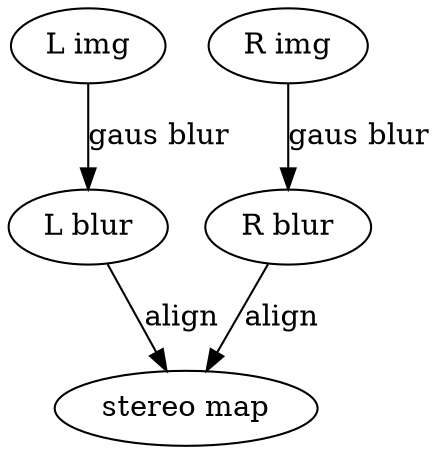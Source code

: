 digraph {
  A [label="L img"];
  B [label="R img"];
  C [label="L blur"];
  D [label="R blur"];
  E [label="stereo map"];
  A -> C [label="gaus blur"];
  B -> D [label="gaus blur"];
  {C, D} -> E [label="align"];
}